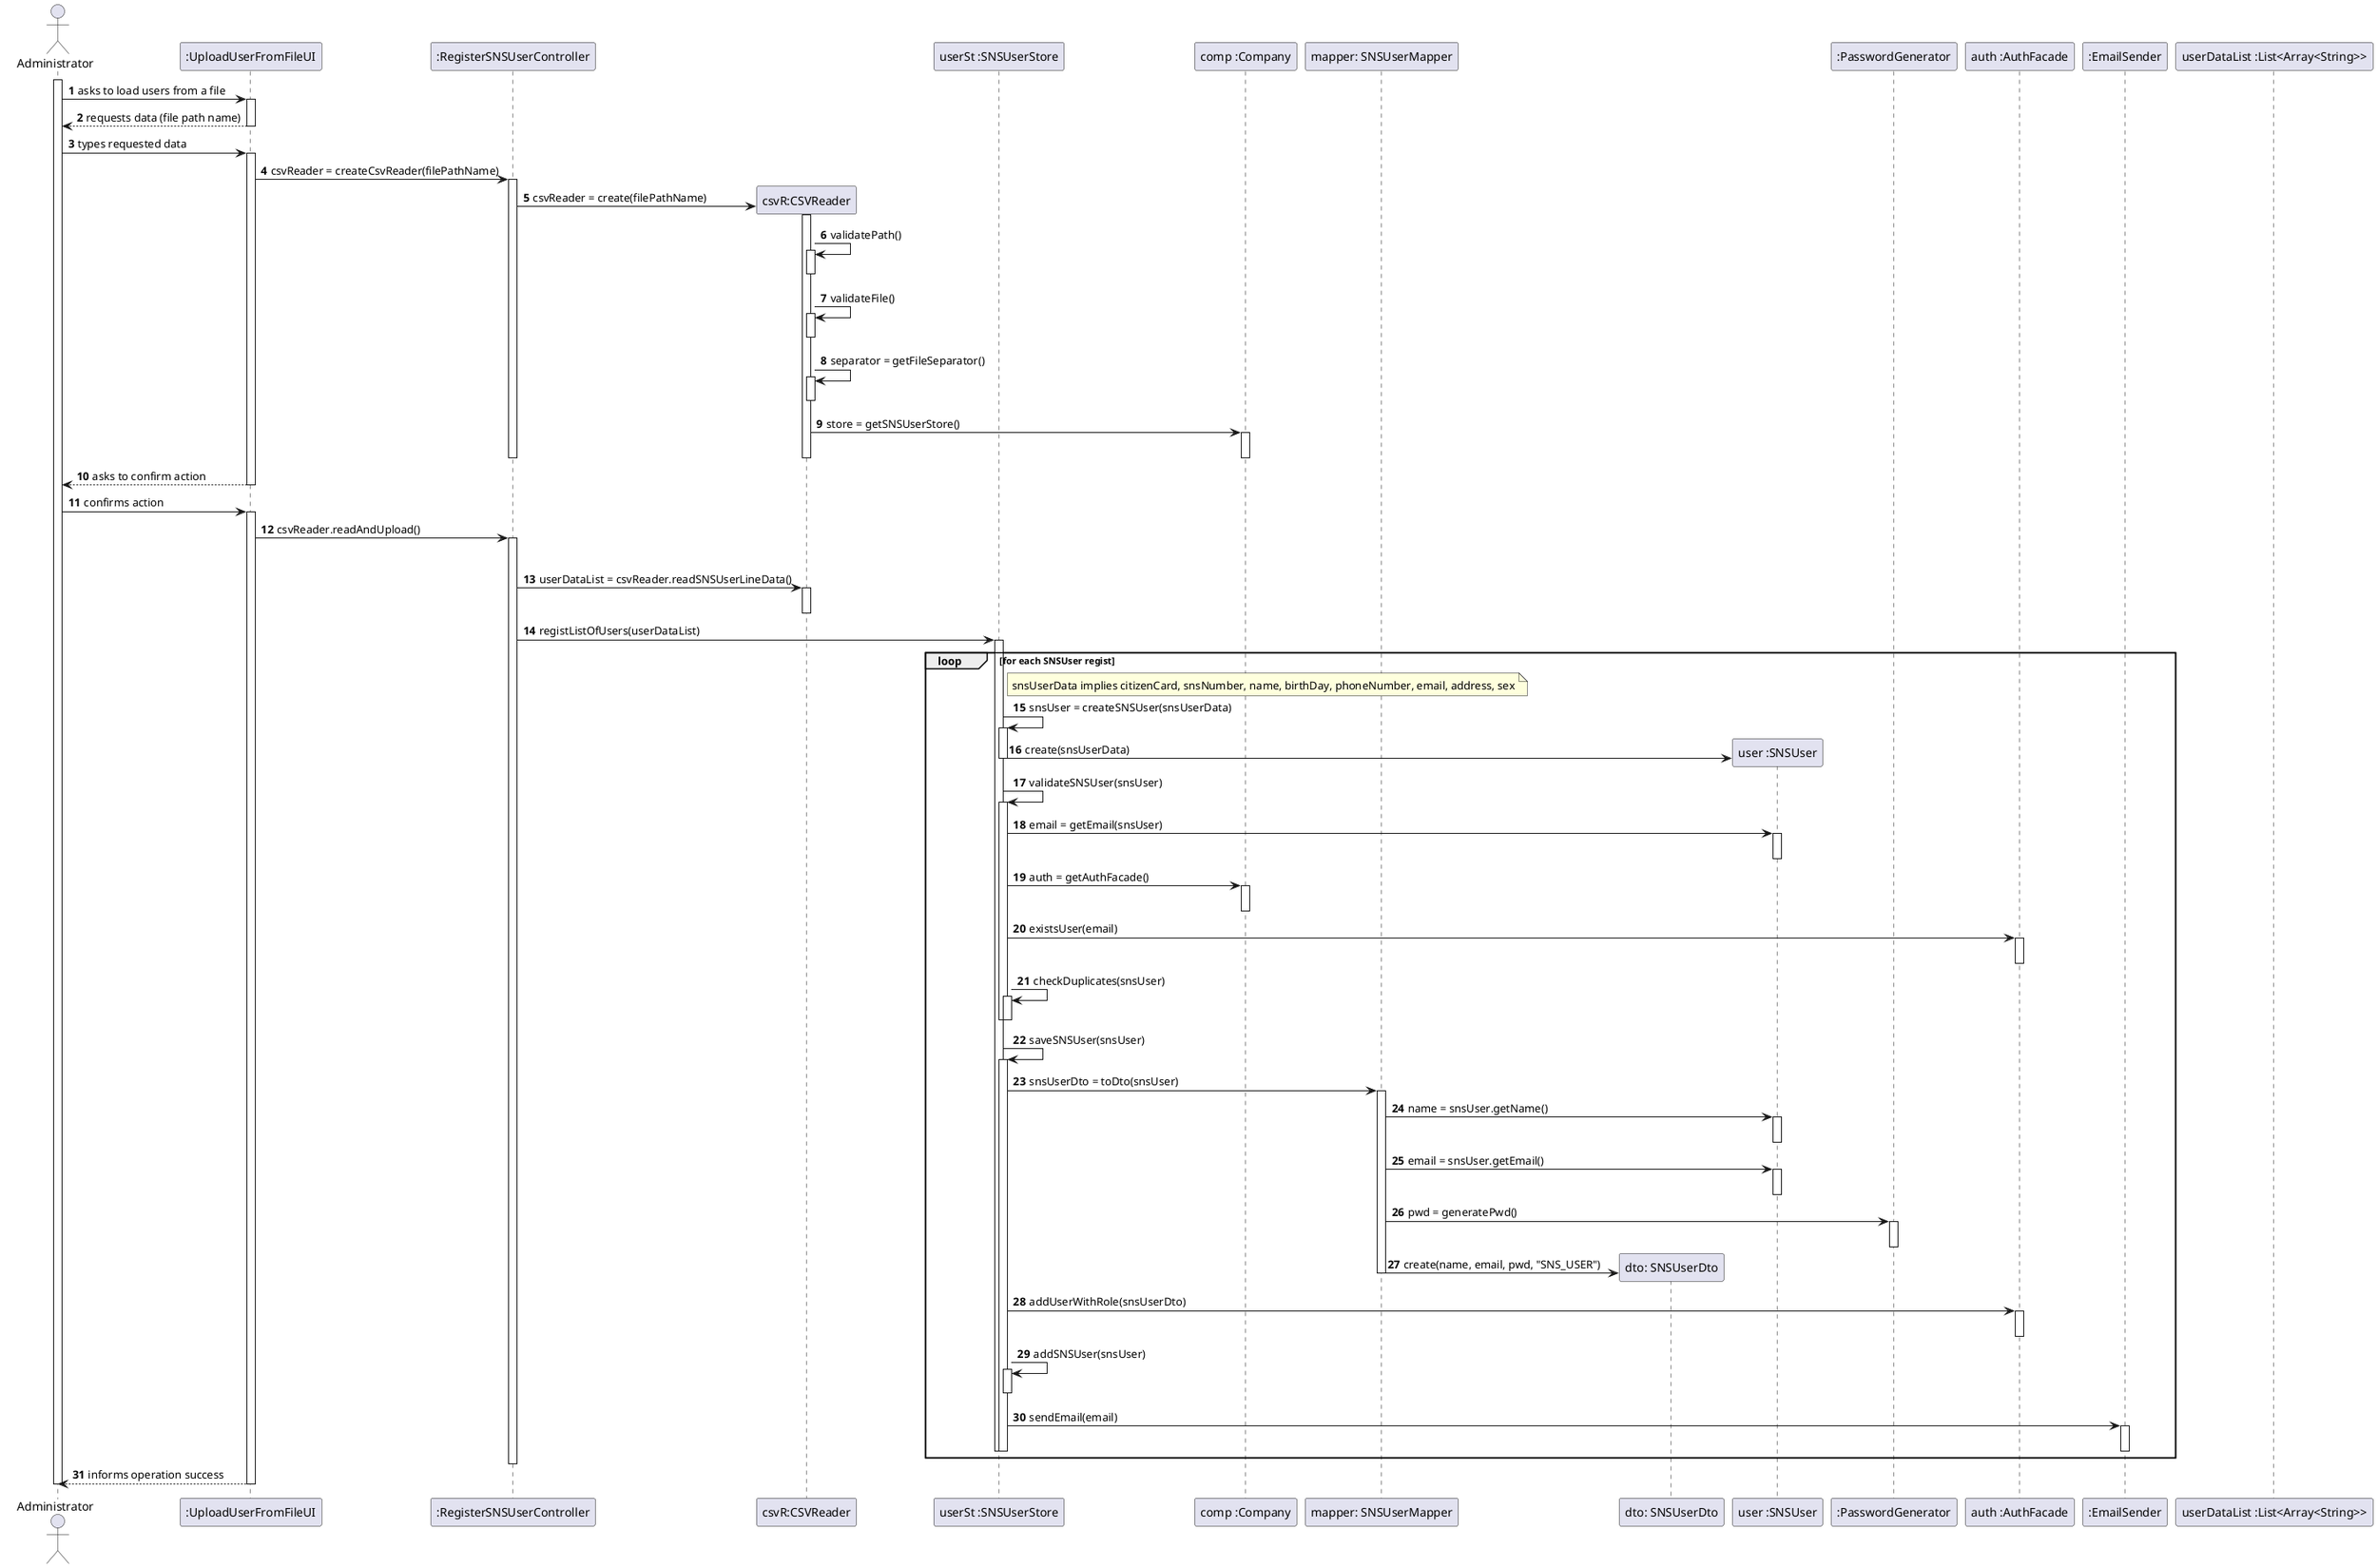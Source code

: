 @startuml
autonumber
'hide footbox
actor "Administrator" as ADM

participant ":UploadUserFromFileUI" as UI
participant ":RegisterSNSUserController" as CTRL
participant "csvR:CSVReader" as CSVR
participant "userSt :SNSUserStore" as USR_STR
participant "comp :Company" as COMP
participant "mapper: SNSUserMapper" as MAPPER
participant "dto: SNSUserDto" as DTO
participant "user :SNSUser" as USR
participant ":PasswordGenerator" as PWDGEN
participant "auth :AuthFacade" as AUTH
participant ":EmailSender" as EMAIl
participant "userDataList :List<Array<String>>" as LIST

activate ADM
ADM -> UI : asks to load users from a file
activate UI
UI --> ADM : requests data (file path name)
deactivate UI

ADM -> UI : types requested data
activate UI

    UI -> CTRL : csvReader = createCsvReader(filePathName)
    activate CTRL
        CTRL -> CSVR ** : csvReader = create(filePathName)
        activate CSVR

            CSVR -> CSVR : validatePath()
            activate CSVR
            deactivate CSVR

            CSVR -> CSVR : validateFile()
            activate CSVR
            deactivate CSVR 

            CSVR -> CSVR : separator = getFileSeparator()
            activate CSVR
            deactivate CSVR
            
            CSVR -> COMP : store = getSNSUserStore()
            activate COMP
            deactivate COMP

        deactivate CSVR
    deactivate CTRL

UI --> ADM : asks to confirm action
deactivate UI

ADM -> UI : confirms action
activate UI

    UI -> CTRL : csvReader.readAndUpload()
    activate CTRL
        loop for each SNSUser regist
        CTRL -> CSVR : userDataList = csvReader.readSNSUserLineData()
        activate CSVR
            
        deactivate CSVR
        CTRL -> USR_STR : registListOfUsers(userDataList)
        activate USR_STR

        loop for each SNSUser regist
        note right of USR_STR
            snsUserData implies citizenCard, snsNumber, name, birthDay, phoneNumber, email, address, sex
        end note
        USR_STR -> USR_STR : snsUser = createSNSUser(snsUserData)
            activate USR_STR
                USR_STR -> USR** : create(snsUserData)
            deactivate USR_STR

            USR_STR -> USR_STR : validateSNSUser(snsUser)
            activate USR_STR
                USR_STR -> USR : email = getEmail(snsUser)
                activate USR
                deactivate USR

                USR_STR -> COMP : auth = getAuthFacade()
                activate COMP
                deactivate COMP

                USR_STR -> AUTH : existsUser(email)
                activate AUTH
                deactivate AUTH

                USR_STR -> USR_STR : checkDuplicates(snsUser)
                activate USR_STR
            deactivate USR_STR

            deactivate USR_STR

            USR_STR -> USR_STR : saveSNSUser(snsUser)
            activate USR_STR

                USR_STR -> MAPPER : snsUserDto = toDto(snsUser)
                activate MAPPER

                    MAPPER -> USR : name = snsUser.getName()
                    activate USR
                    deactivate USR

                    MAPPER -> USR : email = snsUser.getEmail()
                    activate USR
                    deactivate USR

                    MAPPER -> PWDGEN : pwd = generatePwd()
                    activate PWDGEN
                    deactivate PWDGEN

                    MAPPER -> DTO ** : create(name, email, pwd, "SNS_USER")

                deactivate MAPPER

            USR_STR -> AUTH : addUserWithRole(snsUserDto)
            activate AUTH
            deactivate AUTH

            USR_STR -> USR_STR : addSNSUser(snsUser)
            activate USR_STR
            deactivate USR_STR
           
            USR_STR -> EMAIl : sendEmail(email)
      
            activate EMAIl
            deactivate EMAIl

        deactivate USR_STR
        deactivate USR_STR
        end
    deactivate CTRL

UI --> ADM : informs operation success
deactivate UI

deactivate ADM

@enduml